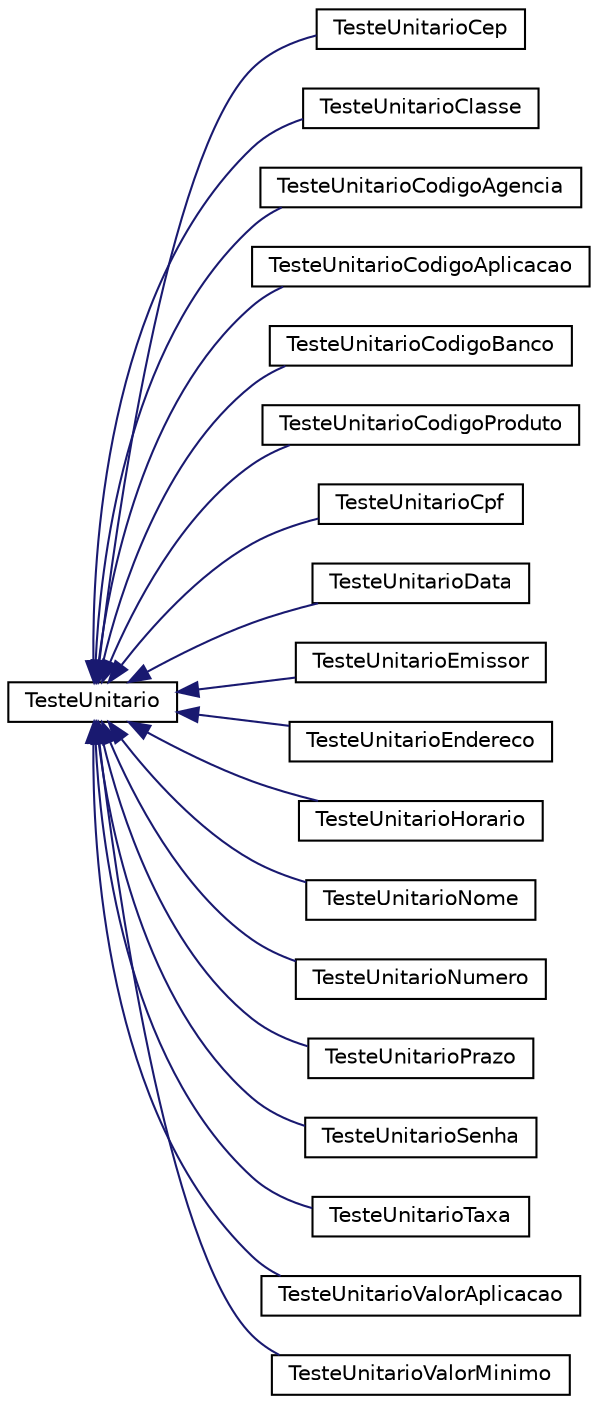 digraph "Graphical Class Hierarchy"
{
 // LATEX_PDF_SIZE
  edge [fontname="Helvetica",fontsize="10",labelfontname="Helvetica",labelfontsize="10"];
  node [fontname="Helvetica",fontsize="10",shape=record];
  rankdir="LR";
  Node0 [label="TesteUnitario",height=0.2,width=0.4,color="black", fillcolor="white", style="filled",URL="$class_teste_unitario.html",tooltip=" "];
  Node0 -> Node1 [dir="back",color="midnightblue",fontsize="10",style="solid",fontname="Helvetica"];
  Node1 [label="TesteUnitarioCep",height=0.2,width=0.4,color="black", fillcolor="white", style="filled",URL="$class_teste_unitario_cep.html",tooltip=" "];
  Node0 -> Node2 [dir="back",color="midnightblue",fontsize="10",style="solid",fontname="Helvetica"];
  Node2 [label="TesteUnitarioClasse",height=0.2,width=0.4,color="black", fillcolor="white", style="filled",URL="$class_teste_unitario_classe.html",tooltip=" "];
  Node0 -> Node3 [dir="back",color="midnightblue",fontsize="10",style="solid",fontname="Helvetica"];
  Node3 [label="TesteUnitarioCodigoAgencia",height=0.2,width=0.4,color="black", fillcolor="white", style="filled",URL="$class_teste_unitario_codigo_agencia.html",tooltip=" "];
  Node0 -> Node4 [dir="back",color="midnightblue",fontsize="10",style="solid",fontname="Helvetica"];
  Node4 [label="TesteUnitarioCodigoAplicacao",height=0.2,width=0.4,color="black", fillcolor="white", style="filled",URL="$class_teste_unitario_codigo_aplicacao.html",tooltip=" "];
  Node0 -> Node5 [dir="back",color="midnightblue",fontsize="10",style="solid",fontname="Helvetica"];
  Node5 [label="TesteUnitarioCodigoBanco",height=0.2,width=0.4,color="black", fillcolor="white", style="filled",URL="$class_teste_unitario_codigo_banco.html",tooltip=" "];
  Node0 -> Node6 [dir="back",color="midnightblue",fontsize="10",style="solid",fontname="Helvetica"];
  Node6 [label="TesteUnitarioCodigoProduto",height=0.2,width=0.4,color="black", fillcolor="white", style="filled",URL="$class_teste_unitario_codigo_produto.html",tooltip=" "];
  Node0 -> Node7 [dir="back",color="midnightblue",fontsize="10",style="solid",fontname="Helvetica"];
  Node7 [label="TesteUnitarioCpf",height=0.2,width=0.4,color="black", fillcolor="white", style="filled",URL="$class_teste_unitario_cpf.html",tooltip=" "];
  Node0 -> Node8 [dir="back",color="midnightblue",fontsize="10",style="solid",fontname="Helvetica"];
  Node8 [label="TesteUnitarioData",height=0.2,width=0.4,color="black", fillcolor="white", style="filled",URL="$class_teste_unitario_data.html",tooltip=" "];
  Node0 -> Node9 [dir="back",color="midnightblue",fontsize="10",style="solid",fontname="Helvetica"];
  Node9 [label="TesteUnitarioEmissor",height=0.2,width=0.4,color="black", fillcolor="white", style="filled",URL="$class_teste_unitario_emissor.html",tooltip=" "];
  Node0 -> Node10 [dir="back",color="midnightblue",fontsize="10",style="solid",fontname="Helvetica"];
  Node10 [label="TesteUnitarioEndereco",height=0.2,width=0.4,color="black", fillcolor="white", style="filled",URL="$class_teste_unitario_endereco.html",tooltip=" "];
  Node0 -> Node11 [dir="back",color="midnightblue",fontsize="10",style="solid",fontname="Helvetica"];
  Node11 [label="TesteUnitarioHorario",height=0.2,width=0.4,color="black", fillcolor="white", style="filled",URL="$class_teste_unitario_horario.html",tooltip=" "];
  Node0 -> Node12 [dir="back",color="midnightblue",fontsize="10",style="solid",fontname="Helvetica"];
  Node12 [label="TesteUnitarioNome",height=0.2,width=0.4,color="black", fillcolor="white", style="filled",URL="$class_teste_unitario_nome.html",tooltip=" "];
  Node0 -> Node13 [dir="back",color="midnightblue",fontsize="10",style="solid",fontname="Helvetica"];
  Node13 [label="TesteUnitarioNumero",height=0.2,width=0.4,color="black", fillcolor="white", style="filled",URL="$class_teste_unitario_numero.html",tooltip=" "];
  Node0 -> Node14 [dir="back",color="midnightblue",fontsize="10",style="solid",fontname="Helvetica"];
  Node14 [label="TesteUnitarioPrazo",height=0.2,width=0.4,color="black", fillcolor="white", style="filled",URL="$class_teste_unitario_prazo.html",tooltip=" "];
  Node0 -> Node15 [dir="back",color="midnightblue",fontsize="10",style="solid",fontname="Helvetica"];
  Node15 [label="TesteUnitarioSenha",height=0.2,width=0.4,color="black", fillcolor="white", style="filled",URL="$class_teste_unitario_senha.html",tooltip=" "];
  Node0 -> Node16 [dir="back",color="midnightblue",fontsize="10",style="solid",fontname="Helvetica"];
  Node16 [label="TesteUnitarioTaxa",height=0.2,width=0.4,color="black", fillcolor="white", style="filled",URL="$class_teste_unitario_taxa.html",tooltip=" "];
  Node0 -> Node17 [dir="back",color="midnightblue",fontsize="10",style="solid",fontname="Helvetica"];
  Node17 [label="TesteUnitarioValorAplicacao",height=0.2,width=0.4,color="black", fillcolor="white", style="filled",URL="$class_teste_unitario_valor_aplicacao.html",tooltip=" "];
  Node0 -> Node18 [dir="back",color="midnightblue",fontsize="10",style="solid",fontname="Helvetica"];
  Node18 [label="TesteUnitarioValorMinimo",height=0.2,width=0.4,color="black", fillcolor="white", style="filled",URL="$class_teste_unitario_valor_minimo.html",tooltip=" "];
}
